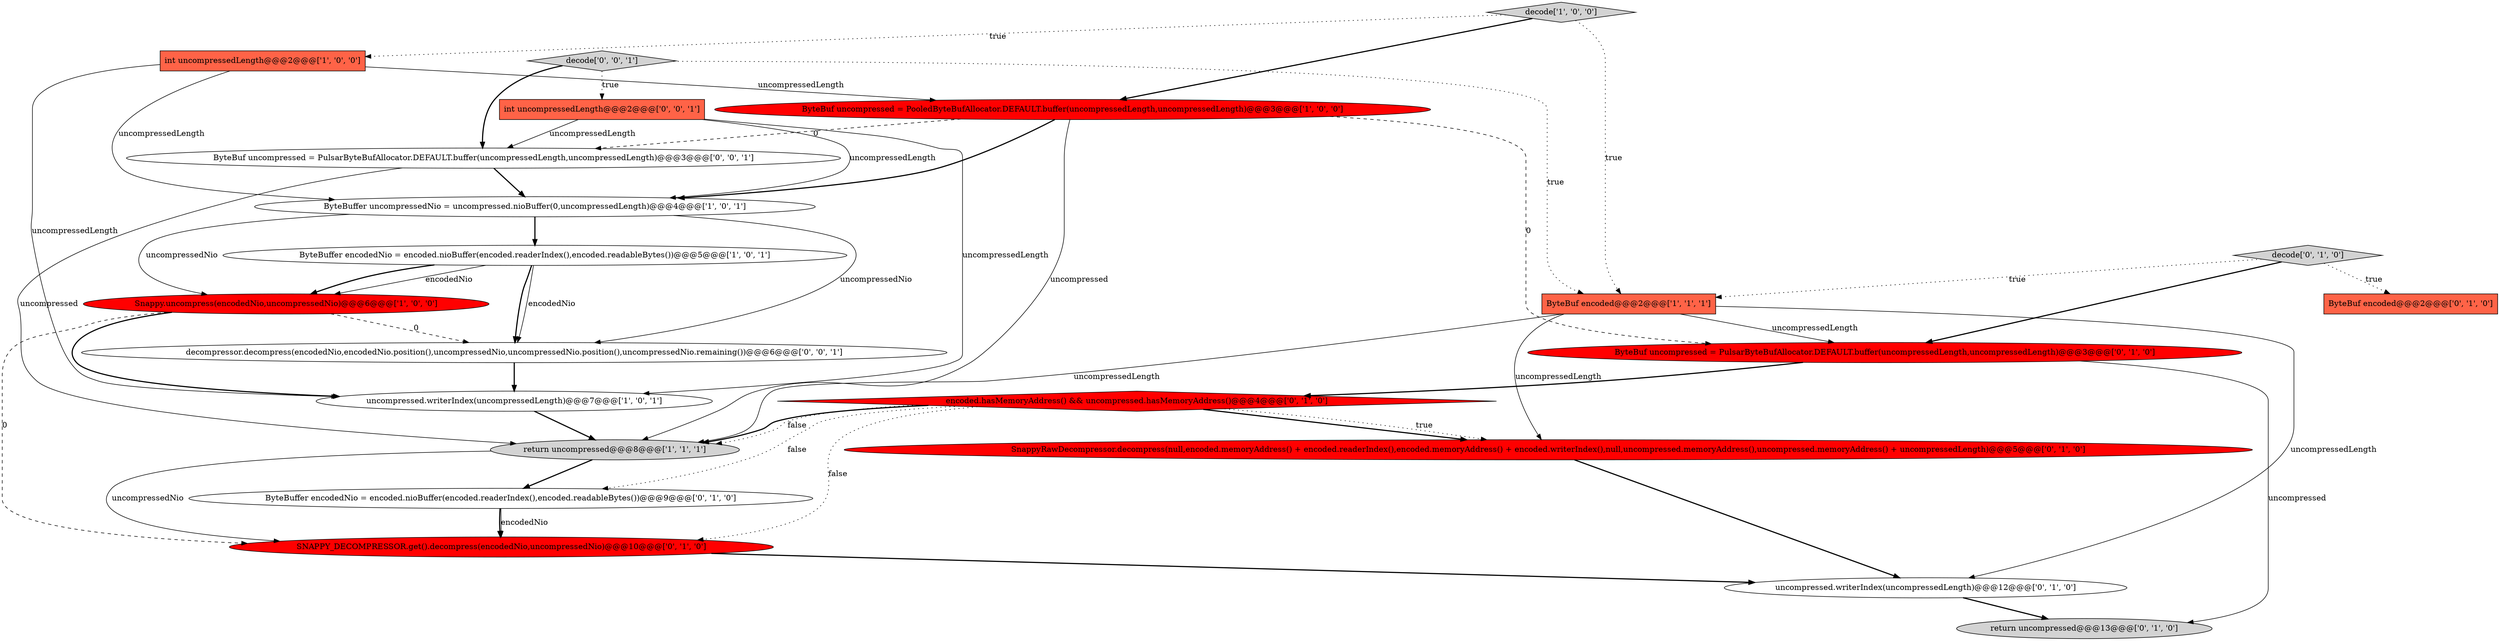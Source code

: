 digraph {
19 [style = filled, label = "decompressor.decompress(encodedNio,encodedNio.position(),uncompressedNio,uncompressedNio.position(),uncompressedNio.remaining())@@@6@@@['0', '0', '1']", fillcolor = white, shape = ellipse image = "AAA0AAABBB3BBB"];
17 [style = filled, label = "uncompressed.writerIndex(uncompressedLength)@@@12@@@['0', '1', '0']", fillcolor = white, shape = ellipse image = "AAA0AAABBB2BBB"];
4 [style = filled, label = "ByteBuf encoded@@@2@@@['1', '1', '1']", fillcolor = tomato, shape = box image = "AAA0AAABBB1BBB"];
10 [style = filled, label = "decode['0', '1', '0']", fillcolor = lightgray, shape = diamond image = "AAA0AAABBB2BBB"];
6 [style = filled, label = "Snappy.uncompress(encodedNio,uncompressedNio)@@@6@@@['1', '0', '0']", fillcolor = red, shape = ellipse image = "AAA1AAABBB1BBB"];
12 [style = filled, label = "ByteBuffer encodedNio = encoded.nioBuffer(encoded.readerIndex(),encoded.readableBytes())@@@9@@@['0', '1', '0']", fillcolor = white, shape = ellipse image = "AAA0AAABBB2BBB"];
3 [style = filled, label = "ByteBuffer encodedNio = encoded.nioBuffer(encoded.readerIndex(),encoded.readableBytes())@@@5@@@['1', '0', '1']", fillcolor = white, shape = ellipse image = "AAA0AAABBB1BBB"];
1 [style = filled, label = "int uncompressedLength@@@2@@@['1', '0', '0']", fillcolor = tomato, shape = box image = "AAA0AAABBB1BBB"];
8 [style = filled, label = "return uncompressed@@@8@@@['1', '1', '1']", fillcolor = lightgray, shape = ellipse image = "AAA0AAABBB1BBB"];
0 [style = filled, label = "ByteBuffer uncompressedNio = uncompressed.nioBuffer(0,uncompressedLength)@@@4@@@['1', '0', '1']", fillcolor = white, shape = ellipse image = "AAA0AAABBB1BBB"];
14 [style = filled, label = "ByteBuf encoded@@@2@@@['0', '1', '0']", fillcolor = tomato, shape = box image = "AAA0AAABBB2BBB"];
13 [style = filled, label = "return uncompressed@@@13@@@['0', '1', '0']", fillcolor = lightgray, shape = ellipse image = "AAA0AAABBB2BBB"];
21 [style = filled, label = "decode['0', '0', '1']", fillcolor = lightgray, shape = diamond image = "AAA0AAABBB3BBB"];
20 [style = filled, label = "ByteBuf uncompressed = PulsarByteBufAllocator.DEFAULT.buffer(uncompressedLength,uncompressedLength)@@@3@@@['0', '0', '1']", fillcolor = white, shape = ellipse image = "AAA0AAABBB3BBB"];
9 [style = filled, label = "SNAPPY_DECOMPRESSOR.get().decompress(encodedNio,uncompressedNio)@@@10@@@['0', '1', '0']", fillcolor = red, shape = ellipse image = "AAA1AAABBB2BBB"];
2 [style = filled, label = "ByteBuf uncompressed = PooledByteBufAllocator.DEFAULT.buffer(uncompressedLength,uncompressedLength)@@@3@@@['1', '0', '0']", fillcolor = red, shape = ellipse image = "AAA1AAABBB1BBB"];
7 [style = filled, label = "uncompressed.writerIndex(uncompressedLength)@@@7@@@['1', '0', '1']", fillcolor = white, shape = ellipse image = "AAA0AAABBB1BBB"];
16 [style = filled, label = "ByteBuf uncompressed = PulsarByteBufAllocator.DEFAULT.buffer(uncompressedLength,uncompressedLength)@@@3@@@['0', '1', '0']", fillcolor = red, shape = ellipse image = "AAA1AAABBB2BBB"];
15 [style = filled, label = "SnappyRawDecompressor.decompress(null,encoded.memoryAddress() + encoded.readerIndex(),encoded.memoryAddress() + encoded.writerIndex(),null,uncompressed.memoryAddress(),uncompressed.memoryAddress() + uncompressedLength)@@@5@@@['0', '1', '0']", fillcolor = red, shape = ellipse image = "AAA1AAABBB2BBB"];
11 [style = filled, label = "encoded.hasMemoryAddress() && uncompressed.hasMemoryAddress()@@@4@@@['0', '1', '0']", fillcolor = red, shape = diamond image = "AAA1AAABBB2BBB"];
5 [style = filled, label = "decode['1', '0', '0']", fillcolor = lightgray, shape = diamond image = "AAA0AAABBB1BBB"];
18 [style = filled, label = "int uncompressedLength@@@2@@@['0', '0', '1']", fillcolor = tomato, shape = box image = "AAA0AAABBB3BBB"];
18->7 [style = solid, label="uncompressedLength"];
0->3 [style = bold, label=""];
16->11 [style = bold, label=""];
4->8 [style = solid, label="uncompressedLength"];
2->20 [style = dashed, label="0"];
4->17 [style = solid, label="uncompressedLength"];
4->16 [style = solid, label="uncompressedLength"];
11->12 [style = dotted, label="false"];
21->18 [style = dotted, label="true"];
16->13 [style = solid, label="uncompressed"];
4->15 [style = solid, label="uncompressedLength"];
20->0 [style = bold, label=""];
5->1 [style = dotted, label="true"];
6->9 [style = dashed, label="0"];
3->19 [style = solid, label="encodedNio"];
3->6 [style = bold, label=""];
9->17 [style = bold, label=""];
1->7 [style = solid, label="uncompressedLength"];
7->8 [style = bold, label=""];
18->20 [style = solid, label="uncompressedLength"];
12->9 [style = bold, label=""];
21->4 [style = dotted, label="true"];
11->15 [style = bold, label=""];
5->4 [style = dotted, label="true"];
10->14 [style = dotted, label="true"];
3->6 [style = solid, label="encodedNio"];
12->9 [style = solid, label="encodedNio"];
5->2 [style = bold, label=""];
15->17 [style = bold, label=""];
2->0 [style = bold, label=""];
18->0 [style = solid, label="uncompressedLength"];
21->20 [style = bold, label=""];
10->16 [style = bold, label=""];
3->19 [style = bold, label=""];
0->6 [style = solid, label="uncompressedNio"];
0->19 [style = solid, label="uncompressedNio"];
2->16 [style = dashed, label="0"];
11->9 [style = dotted, label="false"];
6->19 [style = dashed, label="0"];
20->8 [style = solid, label="uncompressed"];
8->9 [style = solid, label="uncompressedNio"];
11->8 [style = bold, label=""];
17->13 [style = bold, label=""];
11->8 [style = dotted, label="false"];
1->0 [style = solid, label="uncompressedLength"];
1->2 [style = solid, label="uncompressedLength"];
6->7 [style = bold, label=""];
11->15 [style = dotted, label="true"];
10->4 [style = dotted, label="true"];
19->7 [style = bold, label=""];
8->12 [style = bold, label=""];
2->8 [style = solid, label="uncompressed"];
}
